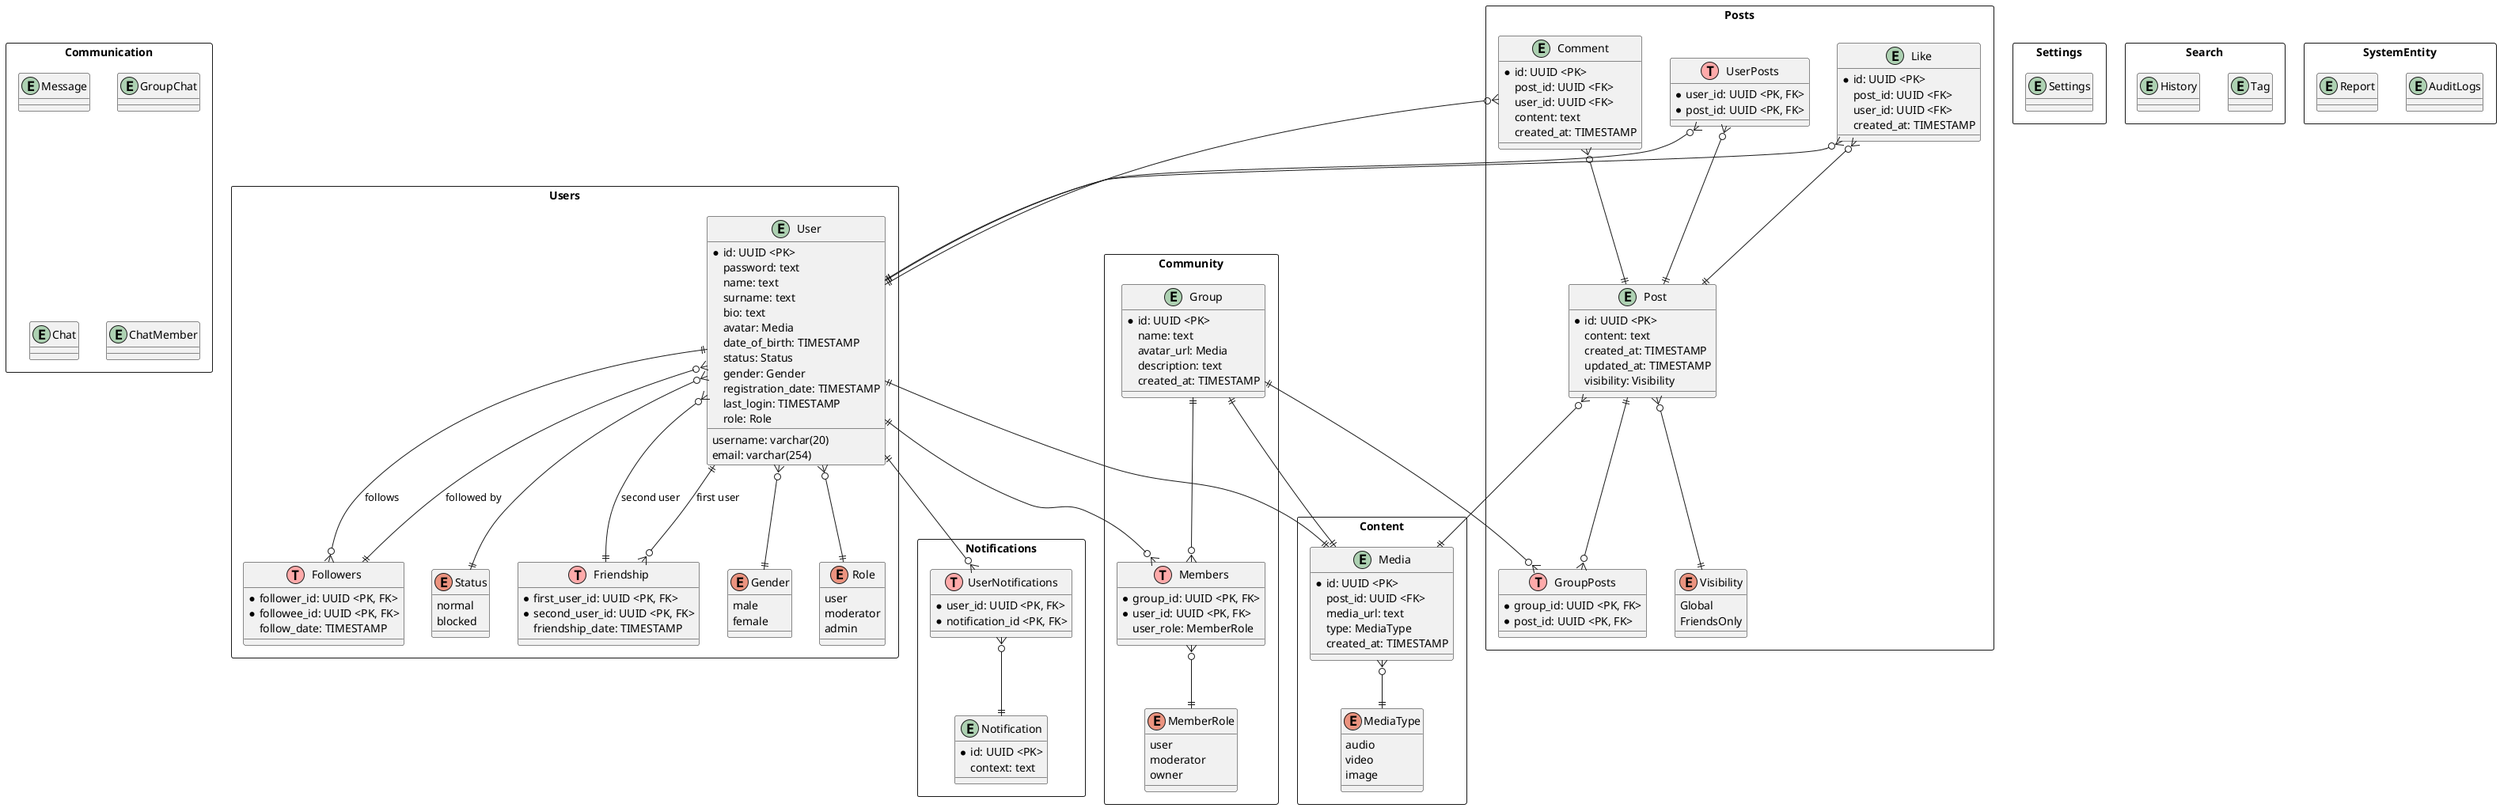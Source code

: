 @startuml SocialNetwork_Database
!define Table(x) class x << (T,#FFAAAA) >> 

rectangle Users {
    entity User {
        *id: UUID <PK>  
        username: varchar(20)   
        email: varchar(254)
        password: text
        name: text
        surname: text
        bio: text
        avatar: Media
        date_of_birth: TIMESTAMP
        status: Status
        gender: Gender
        registration_date: TIMESTAMP
        last_login: TIMESTAMP
        role: Role
    }

    enum Status {
        normal
        blocked
    }

    enum Gender {
        male
        female
    }

    enum Role { 
        user
        moderator
        admin
    }

    Table(Friendship) {
        *first_user_id: UUID <PK, FK>
        *second_user_id: UUID <PK, FK>
        friendship_date: TIMESTAMP
    }

    Table(Followers) { 
        *follower_id: UUID <PK, FK>
        *followee_id: UUID <PK, FK>
        follow_date: TIMESTAMP
    }
}

rectangle Posts {
    Table(UserPosts) {
        *user_id: UUID <PK, FK>
        *post_id: UUID <PK, FK>
    }
    entity Post { 
        *id: UUID <PK>
        content: text
        created_at: TIMESTAMP
        updated_at: TIMESTAMP
        visibility: Visibility
    }

    enum Visibility {
        Global
        FriendsOnly
    }

    entity Like { 
        *id: UUID <PK>
        post_id: UUID <FK>
        user_id: UUID <FK>
        created_at: TIMESTAMP
    } 
    entity Comment { 
        *id: UUID <PK>
        post_id: UUID <FK>
        user_id: UUID <FK>
        content: text
        created_at: TIMESTAMP
    }

    Table(GroupPosts) {
        *group_id: UUID <PK, FK>
        *post_id: UUID <PK, FK>
    }
}

rectangle Community {
    entity Group {
        *id: UUID <PK>
        name: text
        avatar_url: Media
        description: text
        created_at: TIMESTAMP
    }

    Table(Members) {
        *group_id: UUID <PK, FK>
        *user_id: UUID <PK, FK>
        user_role: MemberRole
    }

    enum MemberRole {
        user
        moderator
        owner
    }
}

rectangle Notifications {

    Table(UserNotifications) {
        *user_id: UUID <PK, FK>
        *notification_id <PK, FK>
    }

    entity Notification {
        *id: UUID <PK>
        context: text
    }
}

rectangle Communication {
    entity Message { }
    entity GroupChat { }
    entity Chat { }
    entity ChatMember { }
}



rectangle Settings {
    entity Settings { }
}

rectangle Content { 
    entity Media {
        *id: UUID <PK>
        post_id: UUID <FK>
        media_url: text
        type: MediaType
        created_at: TIMESTAMP
    }

    enum MediaType {
        audio
        video
        image
    }
}

rectangle Search { 
    entity Tag { }
    entity History { }
}

rectangle SystemEntity {
    entity AuditLogs { }
    entity Report { }
}

User }o--|| Status
User }o--|| Gender
User }o--|| Role
User ||--o{ Followers : "follows"
User }o--|| Followers : "followed by"
User ||--o{ Friendship : "first user"
User }o--|| Friendship : "second user"
User ||--|| Media
User ||--o{ Members
User ||--o{ UserNotifications

UserNotifications }o--|| Notification

UserPosts }o--|| User
UserPosts }o--|| Post

Post }o--|| Visibility
Post }o--|| Media
Post ||--o{ GroupPosts

Like }o--|| Post
Like }o--|| User

Comment }o--|| Post
Comment }o--|| User

Media }o--|| MediaType

Group ||--o{ GroupPosts
Group ||--|| Media
Group ||--o{ Members

Members }o--|| MemberRole

@enduml
